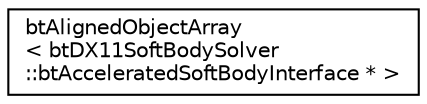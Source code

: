 digraph "Graphical Class Hierarchy"
{
  edge [fontname="Helvetica",fontsize="10",labelfontname="Helvetica",labelfontsize="10"];
  node [fontname="Helvetica",fontsize="10",shape=record];
  rankdir="LR";
  Node1 [label="btAlignedObjectArray\l\< btDX11SoftBodySolver\l::btAcceleratedSoftBodyInterface * \>",height=0.2,width=0.4,color="black", fillcolor="white", style="filled",URL="$classbt_aligned_object_array.html"];
}
